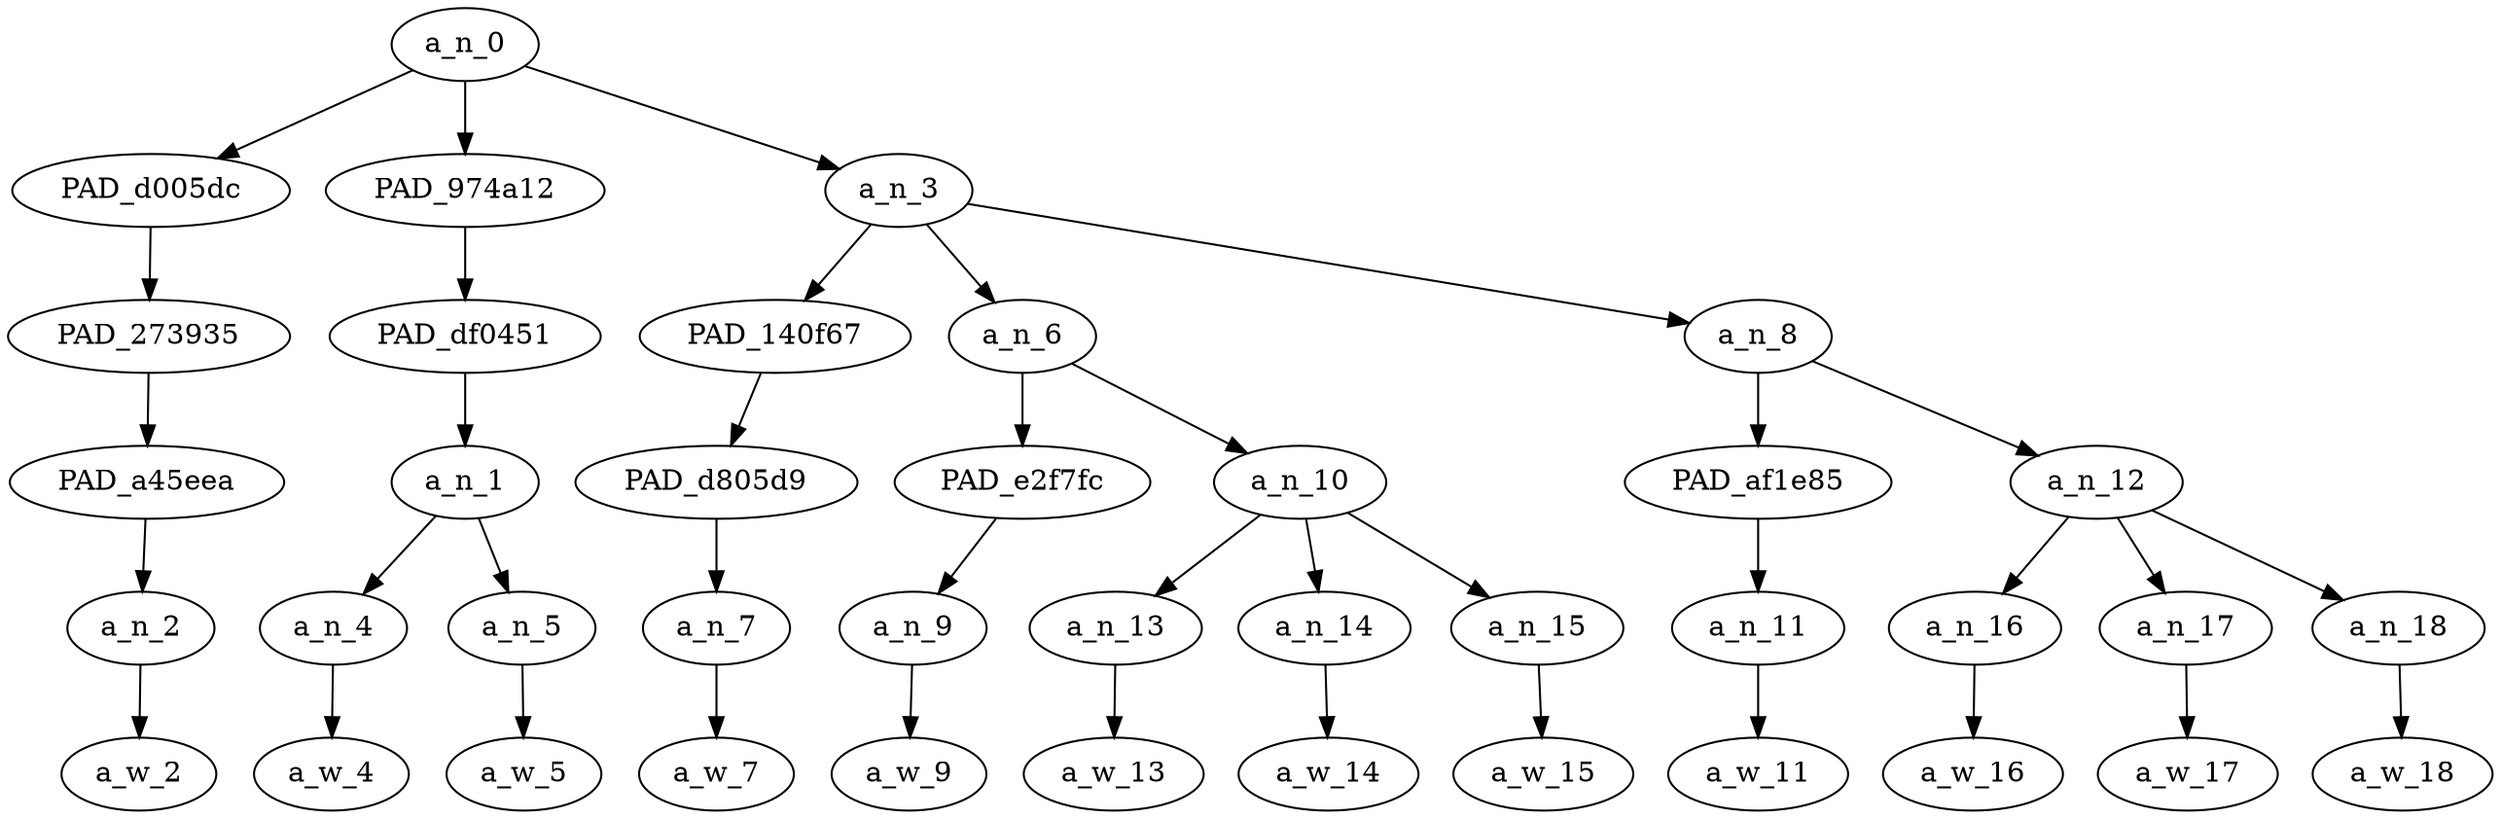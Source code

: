 strict digraph "" {
	a_n_0	[div_dir=1,
		index=0,
		level=5,
		pos="3.055555555555556,5!",
		text_span="[0, 1, 2, 3, 4, 5, 6, 7, 8, 9, 10, 11]",
		value=0.99999999];
	PAD_d005dc	[div_dir=1,
		index=1,
		level=4,
		pos="2.0,4!",
		text_span="[2]",
		value=0.07741094];
	a_n_0 -> PAD_d005dc;
	PAD_974a12	[div_dir=1,
		index=0,
		level=4,
		pos="0.5,4!",
		text_span="[0, 1]",
		value=0.24737211];
	a_n_0 -> PAD_974a12;
	a_n_3	[div_dir=-1,
		index=2,
		level=4,
		pos="6.666666666666667,4!",
		text_span="[3, 4, 5, 6, 7, 8, 9, 10, 11]",
		value=0.67508497];
	a_n_0 -> a_n_3;
	PAD_273935	[div_dir=1,
		index=1,
		level=3,
		pos="2.0,3!",
		text_span="[2]",
		value=0.07741094];
	PAD_d005dc -> PAD_273935;
	PAD_a45eea	[div_dir=1,
		index=1,
		level=2,
		pos="2.0,2!",
		text_span="[2]",
		value=0.07741094];
	PAD_273935 -> PAD_a45eea;
	a_n_2	[div_dir=1,
		index=2,
		level=1,
		pos="2.0,1!",
		text_span="[2]",
		value=0.07741094];
	PAD_a45eea -> a_n_2;
	a_w_2	[div_dir=0,
		index=2,
		level=0,
		pos="2,0!",
		text_span="[2]",
		value=they];
	a_n_2 -> a_w_2;
	PAD_df0451	[div_dir=1,
		index=0,
		level=3,
		pos="0.5,3!",
		text_span="[0, 1]",
		value=0.24737211];
	PAD_974a12 -> PAD_df0451;
	a_n_1	[div_dir=1,
		index=0,
		level=2,
		pos="0.5,2!",
		text_span="[0, 1]",
		value=0.24737211];
	PAD_df0451 -> a_n_1;
	a_n_4	[div_dir=-1,
		index=0,
		level=1,
		pos="0.0,1!",
		text_span="[0]",
		value=0.12451264];
	a_n_1 -> a_n_4;
	a_n_5	[div_dir=1,
		index=1,
		level=1,
		pos="1.0,1!",
		text_span="[1]",
		value=0.12264290];
	a_n_1 -> a_n_5;
	a_w_4	[div_dir=0,
		index=0,
		level=0,
		pos="0,0!",
		text_span="[0]",
		value="<user>"];
	a_n_4 -> a_w_4;
	a_w_5	[div_dir=0,
		index=1,
		level=0,
		pos="1,0!",
		text_span="[1]",
		value="<user>1"];
	a_n_5 -> a_w_5;
	PAD_140f67	[div_dir=1,
		index=3,
		level=3,
		pos="7.0,3!",
		text_span="[7]",
		value=0.05396357];
	a_n_3 -> PAD_140f67;
	a_n_6	[div_dir=-1,
		index=2,
		level=3,
		pos="4.0,3!",
		text_span="[3, 4, 5, 6]",
		value=0.27547652];
	a_n_3 -> a_n_6;
	a_n_8	[div_dir=1,
		index=4,
		level=3,
		pos="9.0,3!",
		text_span="[8, 9, 10, 11]",
		value=0.34556191];
	a_n_3 -> a_n_8;
	PAD_d805d9	[div_dir=1,
		index=4,
		level=2,
		pos="7.0,2!",
		text_span="[7]",
		value=0.05396357];
	PAD_140f67 -> PAD_d805d9;
	a_n_7	[div_dir=1,
		index=7,
		level=1,
		pos="7.0,1!",
		text_span="[7]",
		value=0.05396357];
	PAD_d805d9 -> a_n_7;
	a_w_7	[div_dir=0,
		index=7,
		level=0,
		pos="7,0!",
		text_span="[7]",
		value=and];
	a_n_7 -> a_w_7;
	PAD_e2f7fc	[div_dir=-1,
		index=2,
		level=2,
		pos="3.0,2!",
		text_span="[3]",
		value=0.09120635];
	a_n_6 -> PAD_e2f7fc;
	a_n_10	[div_dir=-1,
		index=3,
		level=2,
		pos="5.0,2!",
		text_span="[4, 5, 6]",
		value=0.18403748];
	a_n_6 -> a_n_10;
	a_n_9	[div_dir=-1,
		index=3,
		level=1,
		pos="3.0,1!",
		text_span="[3]",
		value=0.09120635];
	PAD_e2f7fc -> a_n_9;
	a_w_9	[div_dir=0,
		index=3,
		level=0,
		pos="3,0!",
		text_span="[3]",
		value=kill];
	a_n_9 -> a_w_9;
	a_n_13	[div_dir=1,
		index=4,
		level=1,
		pos="4.0,1!",
		text_span="[4]",
		value=0.04709296];
	a_n_10 -> a_n_13;
	a_n_14	[div_dir=1,
		index=5,
		level=1,
		pos="5.0,1!",
		text_span="[5]",
		value=0.05005342];
	a_n_10 -> a_n_14;
	a_n_15	[div_dir=-1,
		index=6,
		level=1,
		pos="6.0,1!",
		text_span="[6]",
		value=0.08686765];
	a_n_10 -> a_n_15;
	a_w_13	[div_dir=0,
		index=4,
		level=0,
		pos="4,0!",
		text_span="[4]",
		value=all];
	a_n_13 -> a_w_13;
	a_w_14	[div_dir=0,
		index=5,
		level=0,
		pos="5,0!",
		text_span="[5]",
		value=the];
	a_n_14 -> a_w_14;
	a_w_15	[div_dir=0,
		index=6,
		level=0,
		pos="6,0!",
		text_span="[6]",
		value=women];
	a_n_15 -> a_w_15;
	PAD_af1e85	[div_dir=-1,
		index=5,
		level=2,
		pos="8.0,2!",
		text_span="[8]",
		value=0.11936370];
	a_n_8 -> PAD_af1e85;
	a_n_12	[div_dir=1,
		index=6,
		level=2,
		pos="10.0,2!",
		text_span="[9, 10, 11]",
		value=0.22615481];
	a_n_8 -> a_n_12;
	a_n_11	[div_dir=-1,
		index=8,
		level=1,
		pos="8.0,1!",
		text_span="[8]",
		value=0.11936370];
	PAD_af1e85 -> a_n_11;
	a_w_11	[div_dir=0,
		index=8,
		level=0,
		pos="8,0!",
		text_span="[8]",
		value=rape];
	a_n_11 -> a_w_11;
	a_n_16	[div_dir=1,
		index=9,
		level=1,
		pos="9.0,1!",
		text_span="[9]",
		value=0.04787052];
	a_n_12 -> a_n_16;
	a_n_17	[div_dir=1,
		index=10,
		level=1,
		pos="10.0,1!",
		text_span="[10]",
		value=0.05170241];
	a_n_12 -> a_n_17;
	a_n_18	[div_dir=1,
		index=11,
		level=1,
		pos="11.0,1!",
		text_span="[11]",
		value=0.12616210];
	a_n_12 -> a_n_18;
	a_w_16	[div_dir=0,
		index=9,
		level=0,
		pos="9,0!",
		text_span="[9]",
		value=all1];
	a_n_16 -> a_w_16;
	a_w_17	[div_dir=0,
		index=10,
		level=0,
		pos="10,0!",
		text_span="[10]",
		value=the1];
	a_n_17 -> a_w_17;
	a_w_18	[div_dir=0,
		index=11,
		level=0,
		pos="11,0!",
		text_span="[11]",
		value=horses];
	a_n_18 -> a_w_18;
}

